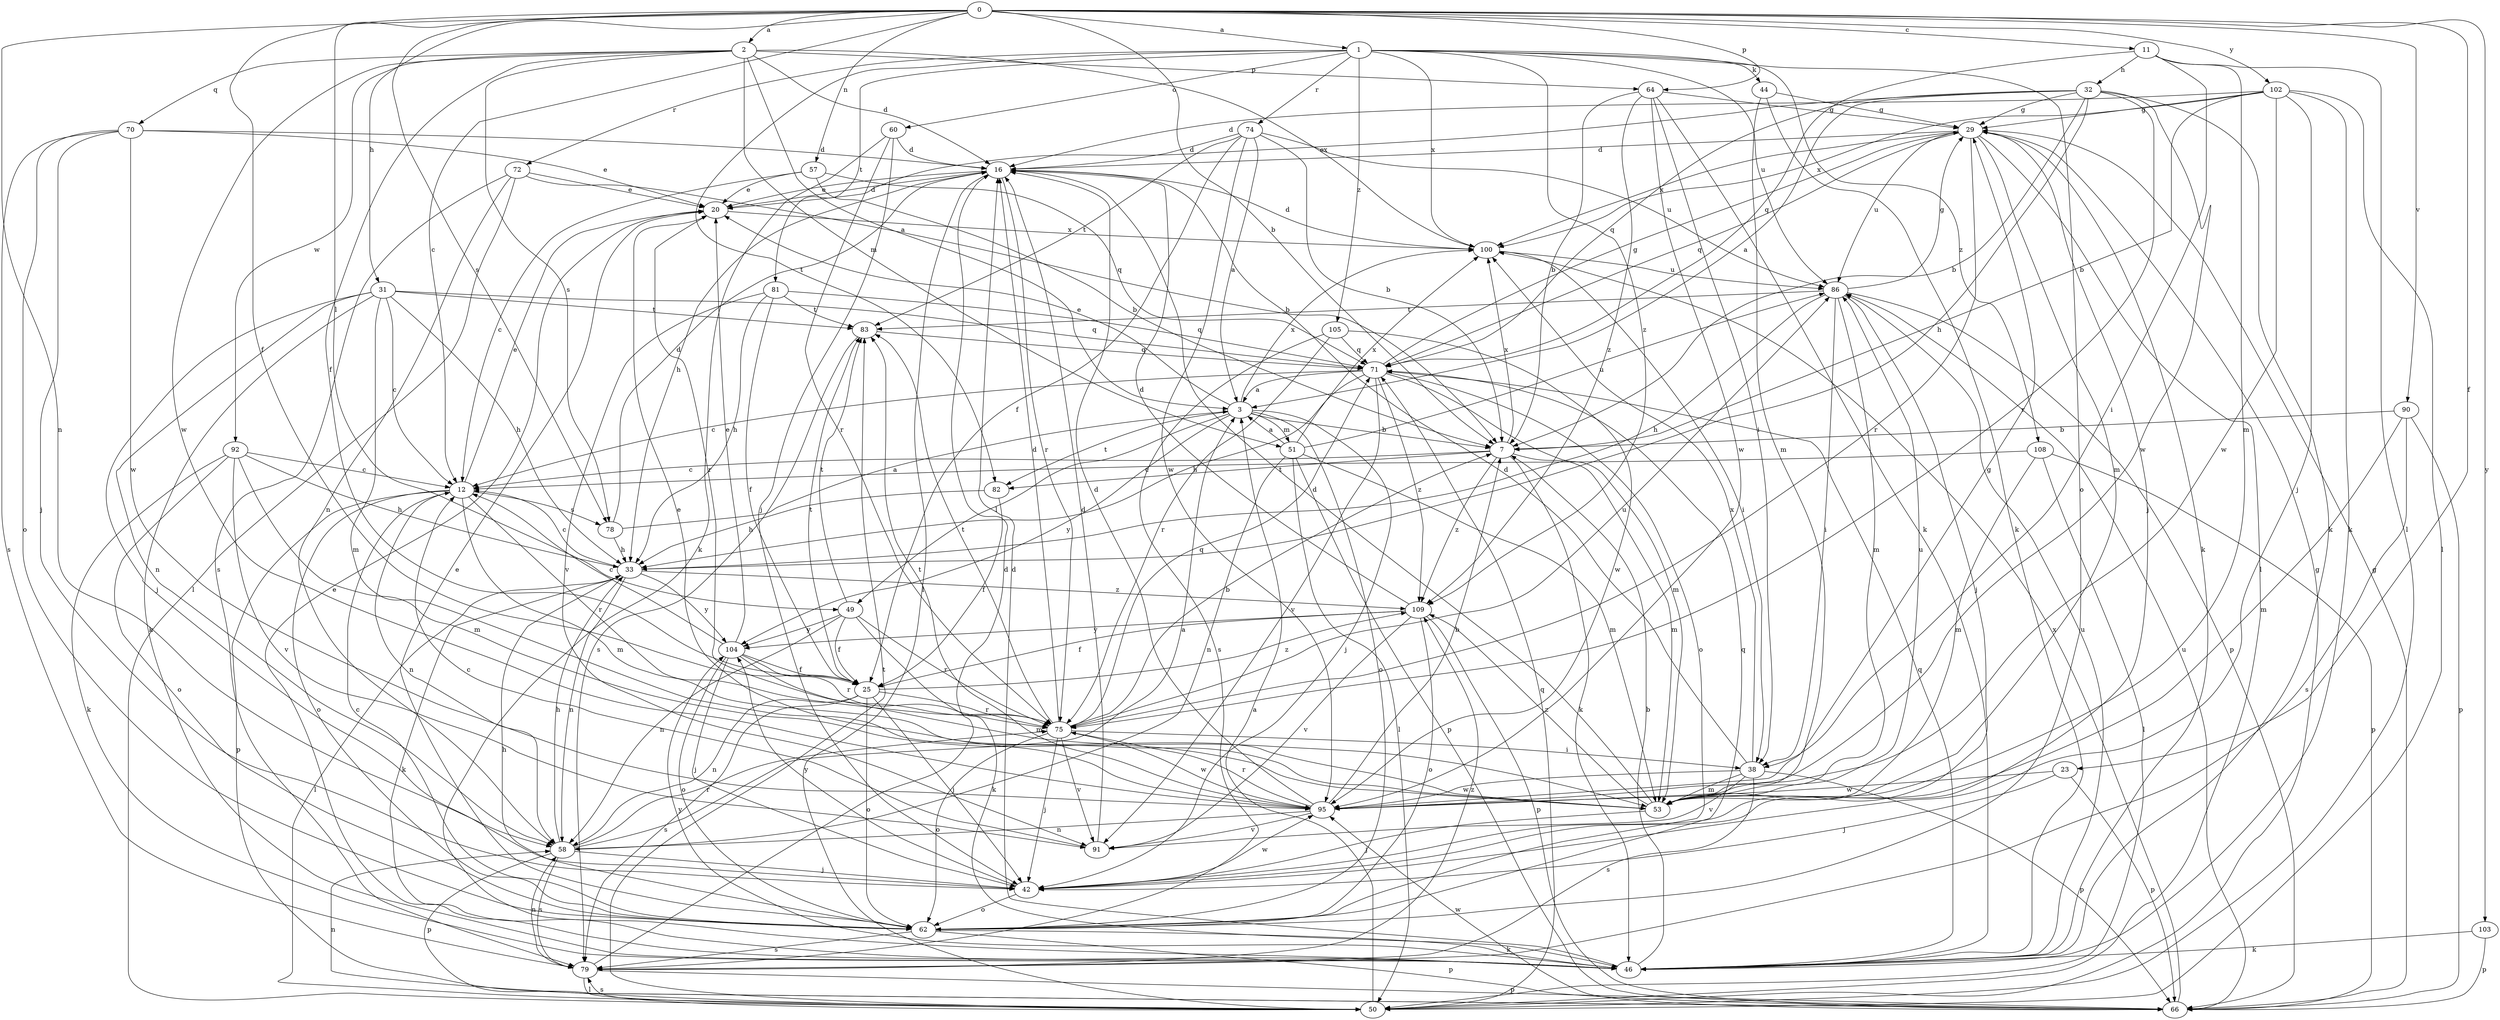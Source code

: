 strict digraph  {
0;
1;
2;
3;
7;
11;
12;
16;
20;
23;
25;
29;
31;
32;
33;
38;
42;
44;
46;
49;
50;
51;
53;
57;
58;
60;
62;
64;
66;
70;
71;
72;
74;
75;
78;
79;
81;
82;
83;
86;
90;
91;
92;
95;
100;
102;
103;
104;
105;
108;
109;
0 -> 1  [label=a];
0 -> 2  [label=a];
0 -> 7  [label=b];
0 -> 11  [label=c];
0 -> 12  [label=c];
0 -> 23  [label=f];
0 -> 25  [label=f];
0 -> 31  [label=h];
0 -> 49  [label=l];
0 -> 57  [label=n];
0 -> 58  [label=n];
0 -> 64  [label=p];
0 -> 78  [label=s];
0 -> 90  [label=v];
0 -> 102  [label=y];
0 -> 103  [label=y];
1 -> 44  [label=k];
1 -> 60  [label=o];
1 -> 62  [label=o];
1 -> 72  [label=r];
1 -> 74  [label=r];
1 -> 81  [label=t];
1 -> 82  [label=t];
1 -> 86  [label=u];
1 -> 100  [label=x];
1 -> 105  [label=z];
1 -> 108  [label=z];
1 -> 109  [label=z];
2 -> 3  [label=a];
2 -> 16  [label=d];
2 -> 25  [label=f];
2 -> 51  [label=m];
2 -> 64  [label=p];
2 -> 70  [label=q];
2 -> 78  [label=s];
2 -> 92  [label=w];
2 -> 95  [label=w];
2 -> 100  [label=x];
3 -> 7  [label=b];
3 -> 20  [label=e];
3 -> 42  [label=j];
3 -> 49  [label=l];
3 -> 51  [label=m];
3 -> 62  [label=o];
3 -> 82  [label=t];
3 -> 100  [label=x];
3 -> 104  [label=y];
7 -> 12  [label=c];
7 -> 46  [label=k];
7 -> 53  [label=m];
7 -> 82  [label=t];
7 -> 100  [label=x];
7 -> 109  [label=z];
11 -> 32  [label=h];
11 -> 38  [label=i];
11 -> 50  [label=l];
11 -> 53  [label=m];
11 -> 71  [label=q];
12 -> 20  [label=e];
12 -> 53  [label=m];
12 -> 58  [label=n];
12 -> 62  [label=o];
12 -> 66  [label=p];
12 -> 75  [label=r];
12 -> 78  [label=s];
16 -> 20  [label=e];
16 -> 33  [label=h];
16 -> 50  [label=l];
16 -> 75  [label=r];
20 -> 16  [label=d];
20 -> 75  [label=r];
20 -> 100  [label=x];
23 -> 42  [label=j];
23 -> 66  [label=p];
23 -> 95  [label=w];
25 -> 42  [label=j];
25 -> 58  [label=n];
25 -> 62  [label=o];
25 -> 75  [label=r];
25 -> 79  [label=s];
25 -> 83  [label=t];
25 -> 109  [label=z];
29 -> 16  [label=d];
29 -> 42  [label=j];
29 -> 46  [label=k];
29 -> 50  [label=l];
29 -> 53  [label=m];
29 -> 71  [label=q];
29 -> 75  [label=r];
29 -> 86  [label=u];
29 -> 100  [label=x];
31 -> 12  [label=c];
31 -> 33  [label=h];
31 -> 42  [label=j];
31 -> 46  [label=k];
31 -> 53  [label=m];
31 -> 58  [label=n];
31 -> 71  [label=q];
31 -> 83  [label=t];
32 -> 3  [label=a];
32 -> 7  [label=b];
32 -> 20  [label=e];
32 -> 29  [label=g];
32 -> 33  [label=h];
32 -> 46  [label=k];
32 -> 71  [label=q];
32 -> 75  [label=r];
32 -> 95  [label=w];
33 -> 12  [label=c];
33 -> 46  [label=k];
33 -> 50  [label=l];
33 -> 58  [label=n];
33 -> 104  [label=y];
33 -> 109  [label=z];
38 -> 16  [label=d];
38 -> 53  [label=m];
38 -> 66  [label=p];
38 -> 79  [label=s];
38 -> 91  [label=v];
38 -> 95  [label=w];
38 -> 100  [label=x];
42 -> 62  [label=o];
42 -> 95  [label=w];
42 -> 104  [label=y];
44 -> 29  [label=g];
44 -> 46  [label=k];
44 -> 53  [label=m];
46 -> 7  [label=b];
46 -> 16  [label=d];
46 -> 20  [label=e];
46 -> 71  [label=q];
46 -> 86  [label=u];
46 -> 104  [label=y];
49 -> 25  [label=f];
49 -> 46  [label=k];
49 -> 58  [label=n];
49 -> 75  [label=r];
49 -> 83  [label=t];
49 -> 104  [label=y];
50 -> 3  [label=a];
50 -> 29  [label=g];
50 -> 58  [label=n];
50 -> 71  [label=q];
50 -> 79  [label=s];
50 -> 83  [label=t];
51 -> 3  [label=a];
51 -> 50  [label=l];
51 -> 53  [label=m];
51 -> 58  [label=n];
51 -> 66  [label=p];
51 -> 86  [label=u];
51 -> 100  [label=x];
53 -> 16  [label=d];
53 -> 42  [label=j];
53 -> 86  [label=u];
53 -> 109  [label=z];
57 -> 7  [label=b];
57 -> 12  [label=c];
57 -> 20  [label=e];
57 -> 71  [label=q];
58 -> 3  [label=a];
58 -> 33  [label=h];
58 -> 42  [label=j];
58 -> 66  [label=p];
58 -> 75  [label=r];
58 -> 79  [label=s];
60 -> 16  [label=d];
60 -> 42  [label=j];
60 -> 46  [label=k];
60 -> 75  [label=r];
62 -> 12  [label=c];
62 -> 20  [label=e];
62 -> 33  [label=h];
62 -> 46  [label=k];
62 -> 66  [label=p];
62 -> 71  [label=q];
62 -> 79  [label=s];
64 -> 7  [label=b];
64 -> 29  [label=g];
64 -> 38  [label=i];
64 -> 46  [label=k];
64 -> 95  [label=w];
64 -> 109  [label=z];
66 -> 29  [label=g];
66 -> 86  [label=u];
66 -> 95  [label=w];
66 -> 100  [label=x];
70 -> 16  [label=d];
70 -> 20  [label=e];
70 -> 42  [label=j];
70 -> 62  [label=o];
70 -> 79  [label=s];
70 -> 95  [label=w];
71 -> 3  [label=a];
71 -> 12  [label=c];
71 -> 29  [label=g];
71 -> 33  [label=h];
71 -> 53  [label=m];
71 -> 62  [label=o];
71 -> 91  [label=v];
71 -> 109  [label=z];
72 -> 7  [label=b];
72 -> 20  [label=e];
72 -> 50  [label=l];
72 -> 58  [label=n];
72 -> 79  [label=s];
74 -> 3  [label=a];
74 -> 7  [label=b];
74 -> 16  [label=d];
74 -> 25  [label=f];
74 -> 83  [label=t];
74 -> 86  [label=u];
74 -> 95  [label=w];
75 -> 7  [label=b];
75 -> 16  [label=d];
75 -> 38  [label=i];
75 -> 42  [label=j];
75 -> 62  [label=o];
75 -> 71  [label=q];
75 -> 83  [label=t];
75 -> 86  [label=u];
75 -> 91  [label=v];
75 -> 95  [label=w];
78 -> 3  [label=a];
78 -> 16  [label=d];
78 -> 33  [label=h];
79 -> 16  [label=d];
79 -> 50  [label=l];
79 -> 58  [label=n];
79 -> 66  [label=p];
79 -> 109  [label=z];
81 -> 25  [label=f];
81 -> 33  [label=h];
81 -> 71  [label=q];
81 -> 83  [label=t];
81 -> 91  [label=v];
82 -> 25  [label=f];
82 -> 33  [label=h];
83 -> 71  [label=q];
83 -> 79  [label=s];
86 -> 29  [label=g];
86 -> 33  [label=h];
86 -> 38  [label=i];
86 -> 42  [label=j];
86 -> 53  [label=m];
86 -> 66  [label=p];
86 -> 83  [label=t];
90 -> 7  [label=b];
90 -> 53  [label=m];
90 -> 66  [label=p];
90 -> 79  [label=s];
91 -> 12  [label=c];
91 -> 16  [label=d];
92 -> 12  [label=c];
92 -> 33  [label=h];
92 -> 46  [label=k];
92 -> 53  [label=m];
92 -> 62  [label=o];
92 -> 91  [label=v];
95 -> 7  [label=b];
95 -> 16  [label=d];
95 -> 20  [label=e];
95 -> 29  [label=g];
95 -> 58  [label=n];
95 -> 75  [label=r];
95 -> 83  [label=t];
95 -> 91  [label=v];
100 -> 16  [label=d];
100 -> 38  [label=i];
100 -> 86  [label=u];
102 -> 7  [label=b];
102 -> 16  [label=d];
102 -> 29  [label=g];
102 -> 42  [label=j];
102 -> 46  [label=k];
102 -> 50  [label=l];
102 -> 95  [label=w];
102 -> 100  [label=x];
103 -> 46  [label=k];
103 -> 66  [label=p];
104 -> 12  [label=c];
104 -> 20  [label=e];
104 -> 25  [label=f];
104 -> 42  [label=j];
104 -> 53  [label=m];
104 -> 62  [label=o];
104 -> 75  [label=r];
105 -> 71  [label=q];
105 -> 75  [label=r];
105 -> 79  [label=s];
105 -> 95  [label=w];
108 -> 12  [label=c];
108 -> 50  [label=l];
108 -> 53  [label=m];
108 -> 66  [label=p];
109 -> 16  [label=d];
109 -> 25  [label=f];
109 -> 62  [label=o];
109 -> 66  [label=p];
109 -> 91  [label=v];
109 -> 104  [label=y];
}
